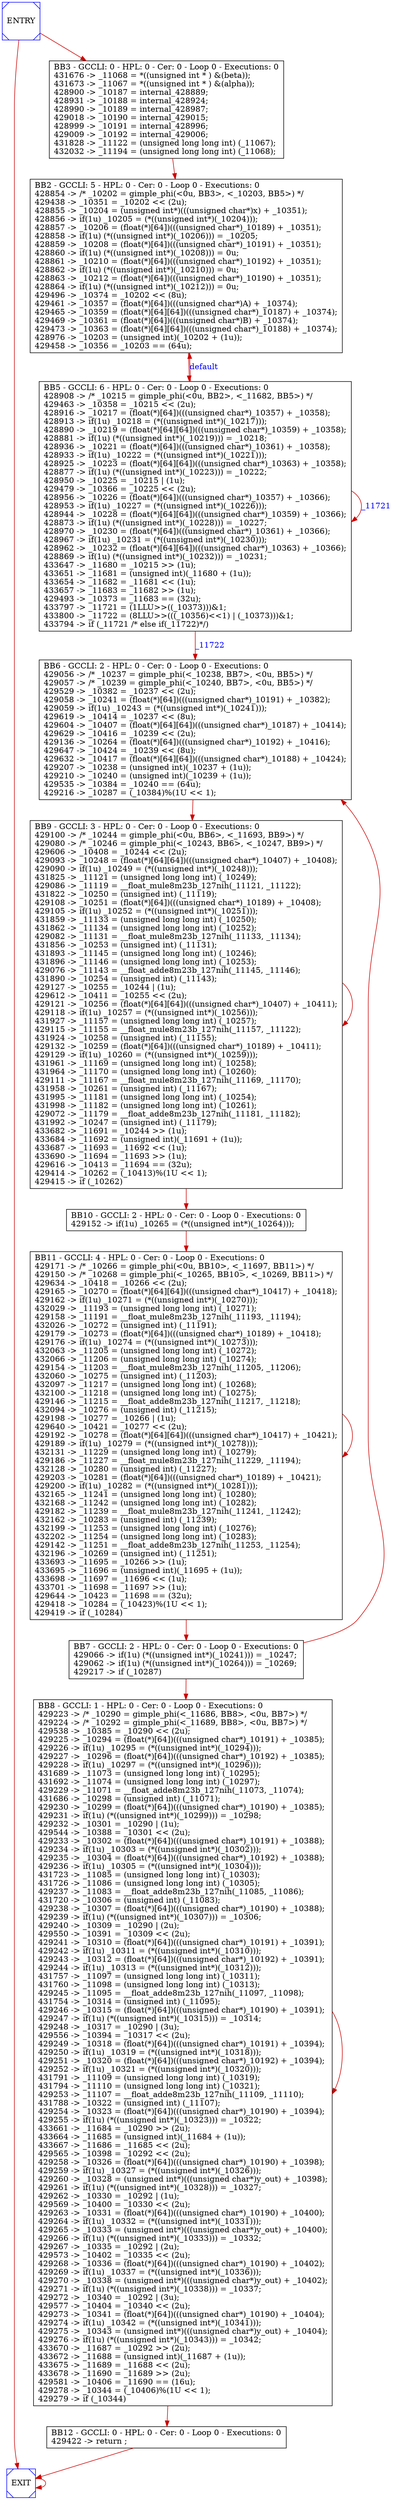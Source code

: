 digraph G {
0[color=blue,shape=Msquare, label="ENTRY"];
1[color=blue,shape=Msquare, label="EXIT"];
2[shape=box, label="BB2 - GCCLI: 5 - HPL: 0 - Cer: 0 - Loop 0 - Executions: 0\l428854 -> /* _10202 = gimple_phi(<0u, BB3>, <_10203, BB5>) */\l429438 -> _10351 = _10202 << (2u);\l428855 -> _10204 = (unsigned int*)(((unsigned char*)x) + _10351);\l428856 -> if(1u) _10205 = (*((unsigned int*)(_10204)));\l428857 -> _10206 = (float(*)[64])(((unsigned char*)_10189) + _10351);\l428858 -> if(1u) (*((unsigned int*)(_10206))) = _10205;\l428859 -> _10208 = (float(*)[64])(((unsigned char*)_10191) + _10351);\l428860 -> if(1u) (*((unsigned int*)(_10208))) = 0u;\l428861 -> _10210 = (float(*)[64])(((unsigned char*)_10192) + _10351);\l428862 -> if(1u) (*((unsigned int*)(_10210))) = 0u;\l428863 -> _10212 = (float(*)[64])(((unsigned char*)_10190) + _10351);\l428864 -> if(1u) (*((unsigned int*)(_10212))) = 0u;\l429496 -> _10374 = _10202 << (8u);\l429461 -> _10357 = (float(*)[64])(((unsigned char*)A) + _10374);\l429465 -> _10359 = (float(*)[64][64])(((unsigned char*)_10187) + _10374);\l429469 -> _10361 = (float(*)[64])(((unsigned char*)B) + _10374);\l429473 -> _10363 = (float(*)[64][64])(((unsigned char*)_10188) + _10374);\l428976 -> _10203 = (unsigned int)(_10202 + (1u));\l429458 -> _10356 = _10203 == (64u);\l"];
3[shape=box, label="BB3 - GCCLI: 0 - HPL: 0 - Cer: 0 - Loop 0 - Executions: 0\n431676 -> _11068 = *((unsigned int * ) &(beta));\l431673 -> _11067 = *((unsigned int * ) &(alpha));\l428900 -> _10187 = internal_428889;\l428931 -> _10188 = internal_428924;\l428990 -> _10189 = internal_428987;\l429018 -> _10190 = internal_429015;\l428999 -> _10191 = internal_428996;\l429009 -> _10192 = internal_429006;\l431828 -> _11122 = (unsigned long long int) (_11067);\l432032 -> _11194 = (unsigned long long int) (_11068);\l"];
4[shape=box, label="BB5 - GCCLI: 6 - HPL: 0 - Cer: 0 - Loop 0 - Executions: 0\l428908 -> /* _10215 = gimple_phi(<0u, BB2>, <_11682, BB5>) */\l429463 -> _10358 = _10215 << (2u);\l428916 -> _10217 = (float(*)[64])(((unsigned char*)_10357) + _10358);\l428913 -> if(1u) _10218 = (*((unsigned int*)(_10217)));\l428890 -> _10219 = (float(*)[64][64])(((unsigned char*)_10359) + _10358);\l428881 -> if(1u) (*((unsigned int*)(_10219))) = _10218;\l428936 -> _10221 = (float(*)[64])(((unsigned char*)_10361) + _10358);\l428933 -> if(1u) _10222 = (*((unsigned int*)(_10221)));\l428925 -> _10223 = (float(*)[64][64])(((unsigned char*)_10363) + _10358);\l428877 -> if(1u) (*((unsigned int*)(_10223))) = _10222;\l428950 -> _10225 = _10215 | (1u);\l429479 -> _10366 = _10225 << (2u);\l428956 -> _10226 = (float(*)[64])(((unsigned char*)_10357) + _10366);\l428953 -> if(1u) _10227 = (*((unsigned int*)(_10226)));\l428944 -> _10228 = (float(*)[64][64])(((unsigned char*)_10359) + _10366);\l428873 -> if(1u) (*((unsigned int*)(_10228))) = _10227;\l428970 -> _10230 = (float(*)[64])(((unsigned char*)_10361) + _10366);\l428967 -> if(1u) _10231 = (*((unsigned int*)(_10230)));\l428962 -> _10232 = (float(*)[64][64])(((unsigned char*)_10363) + _10366);\l428869 -> if(1u) (*((unsigned int*)(_10232))) = _10231;\l433647 -> _11680 = _10215 >> (1u);\l433651 -> _11681 = (unsigned int)(_11680 + (1u));\l433654 -> _11682 = _11681 << (1u);\l433657 -> _11683 = _11682 >> (1u);\l429493 -> _10373 = _11683 == (32u);\l433797 -> _11721 = (1LLU>>((_10373)))&1;\l433800 -> _11722 = (8LLU>>(((_10356)<<1) | (_10373)))&1;\l433794 -> if (_11721 /* else if(_11722)*/)\l"];
5[shape=box, label="BB6 - GCCLI: 2 - HPL: 0 - Cer: 0 - Loop 0 - Executions: 0\l429056 -> /* _10237 = gimple_phi(<_10238, BB7>, <0u, BB5>) */\l429057 -> /* _10239 = gimple_phi(<_10240, BB7>, <0u, BB5>) */\l429529 -> _10382 = _10237 << (2u);\l429058 -> _10241 = (float(*)[64])(((unsigned char*)_10191) + _10382);\l429059 -> if(1u) _10243 = (*((unsigned int*)(_10241)));\l429619 -> _10414 = _10237 << (8u);\l429604 -> _10407 = (float(*)[64][64])(((unsigned char*)_10187) + _10414);\l429629 -> _10416 = _10239 << (2u);\l429136 -> _10264 = (float(*)[64])(((unsigned char*)_10192) + _10416);\l429647 -> _10424 = _10239 << (8u);\l429632 -> _10417 = (float(*)[64][64])(((unsigned char*)_10188) + _10424);\l429207 -> _10238 = (unsigned int)(_10237 + (1u));\l429210 -> _10240 = (unsigned int)(_10239 + (1u));\l429535 -> _10384 = _10240 == (64u);\l429216 -> _10287 = (_10384)%(1U << 1);\l"];
6[shape=box, label="BB7 - GCCLI: 2 - HPL: 0 - Cer: 0 - Loop 0 - Executions: 0\n429066 -> if(1u) (*((unsigned int*)(_10241))) = _10247;\l429062 -> if(1u) (*((unsigned int*)(_10264))) = _10269;\l429217 -> if (_10287)\l"];
7[shape=box, label="BB8 - GCCLI: 1 - HPL: 0 - Cer: 0 - Loop 0 - Executions: 0\l429223 -> /* _10290 = gimple_phi(<_11686, BB8>, <0u, BB7>) */\l429224 -> /* _10292 = gimple_phi(<_11689, BB8>, <0u, BB7>) */\l429538 -> _10385 = _10290 << (2u);\l429225 -> _10294 = (float(*)[64])(((unsigned char*)_10191) + _10385);\l429226 -> if(1u) _10295 = (*((unsigned int*)(_10294)));\l429227 -> _10296 = (float(*)[64])(((unsigned char*)_10192) + _10385);\l429228 -> if(1u) _10297 = (*((unsigned int*)(_10296)));\l431689 -> _11073 = (unsigned long long int) (_10295);\l431692 -> _11074 = (unsigned long long int) (_10297);\l429229 -> _11071 = __float_adde8m23b_127nih(_11073, _11074);\l431686 -> _10298 = (unsigned int) (_11071);\l429230 -> _10299 = (float(*)[64])(((unsigned char*)_10190) + _10385);\l429231 -> if(1u) (*((unsigned int*)(_10299))) = _10298;\l429232 -> _10301 = _10290 | (1u);\l429544 -> _10388 = _10301 << (2u);\l429233 -> _10302 = (float(*)[64])(((unsigned char*)_10191) + _10388);\l429234 -> if(1u) _10303 = (*((unsigned int*)(_10302)));\l429235 -> _10304 = (float(*)[64])(((unsigned char*)_10192) + _10388);\l429236 -> if(1u) _10305 = (*((unsigned int*)(_10304)));\l431723 -> _11085 = (unsigned long long int) (_10303);\l431726 -> _11086 = (unsigned long long int) (_10305);\l429237 -> _11083 = __float_adde8m23b_127nih(_11085, _11086);\l431720 -> _10306 = (unsigned int) (_11083);\l429238 -> _10307 = (float(*)[64])(((unsigned char*)_10190) + _10388);\l429239 -> if(1u) (*((unsigned int*)(_10307))) = _10306;\l429240 -> _10309 = _10290 | (2u);\l429550 -> _10391 = _10309 << (2u);\l429241 -> _10310 = (float(*)[64])(((unsigned char*)_10191) + _10391);\l429242 -> if(1u) _10311 = (*((unsigned int*)(_10310)));\l429243 -> _10312 = (float(*)[64])(((unsigned char*)_10192) + _10391);\l429244 -> if(1u) _10313 = (*((unsigned int*)(_10312)));\l431757 -> _11097 = (unsigned long long int) (_10311);\l431760 -> _11098 = (unsigned long long int) (_10313);\l429245 -> _11095 = __float_adde8m23b_127nih(_11097, _11098);\l431754 -> _10314 = (unsigned int) (_11095);\l429246 -> _10315 = (float(*)[64])(((unsigned char*)_10190) + _10391);\l429247 -> if(1u) (*((unsigned int*)(_10315))) = _10314;\l429248 -> _10317 = _10290 | (3u);\l429556 -> _10394 = _10317 << (2u);\l429249 -> _10318 = (float(*)[64])(((unsigned char*)_10191) + _10394);\l429250 -> if(1u) _10319 = (*((unsigned int*)(_10318)));\l429251 -> _10320 = (float(*)[64])(((unsigned char*)_10192) + _10394);\l429252 -> if(1u) _10321 = (*((unsigned int*)(_10320)));\l431791 -> _11109 = (unsigned long long int) (_10319);\l431794 -> _11110 = (unsigned long long int) (_10321);\l429253 -> _11107 = __float_adde8m23b_127nih(_11109, _11110);\l431788 -> _10322 = (unsigned int) (_11107);\l429254 -> _10323 = (float(*)[64])(((unsigned char*)_10190) + _10394);\l429255 -> if(1u) (*((unsigned int*)(_10323))) = _10322;\l433661 -> _11684 = _10290 >> (2u);\l433664 -> _11685 = (unsigned int)(_11684 + (1u));\l433667 -> _11686 = _11685 << (2u);\l429565 -> _10398 = _10292 << (2u);\l429258 -> _10326 = (float(*)[64])(((unsigned char*)_10190) + _10398);\l429259 -> if(1u) _10327 = (*((unsigned int*)(_10326)));\l429260 -> _10328 = (unsigned int*)(((unsigned char*)y_out) + _10398);\l429261 -> if(1u) (*((unsigned int*)(_10328))) = _10327;\l429262 -> _10330 = _10292 | (1u);\l429569 -> _10400 = _10330 << (2u);\l429263 -> _10331 = (float(*)[64])(((unsigned char*)_10190) + _10400);\l429264 -> if(1u) _10332 = (*((unsigned int*)(_10331)));\l429265 -> _10333 = (unsigned int*)(((unsigned char*)y_out) + _10400);\l429266 -> if(1u) (*((unsigned int*)(_10333))) = _10332;\l429267 -> _10335 = _10292 | (2u);\l429573 -> _10402 = _10335 << (2u);\l429268 -> _10336 = (float(*)[64])(((unsigned char*)_10190) + _10402);\l429269 -> if(1u) _10337 = (*((unsigned int*)(_10336)));\l429270 -> _10338 = (unsigned int*)(((unsigned char*)y_out) + _10402);\l429271 -> if(1u) (*((unsigned int*)(_10338))) = _10337;\l429272 -> _10340 = _10292 | (3u);\l429577 -> _10404 = _10340 << (2u);\l429273 -> _10341 = (float(*)[64])(((unsigned char*)_10190) + _10404);\l429274 -> if(1u) _10342 = (*((unsigned int*)(_10341)));\l429275 -> _10343 = (unsigned int*)(((unsigned char*)y_out) + _10404);\l429276 -> if(1u) (*((unsigned int*)(_10343))) = _10342;\l433670 -> _11687 = _10292 >> (2u);\l433672 -> _11688 = (unsigned int)(_11687 + (1u));\l433675 -> _11689 = _11688 << (2u);\l433678 -> _11690 = _11689 >> (2u);\l429581 -> _10406 = _11690 == (16u);\l429278 -> _10344 = (_10406)%(1U << 1);\l429279 -> if (_10344)\l"];
8[shape=box, label="BB9 - GCCLI: 3 - HPL: 0 - Cer: 0 - Loop 0 - Executions: 0\l429100 -> /* _10244 = gimple_phi(<0u, BB6>, <_11693, BB9>) */\l429080 -> /* _10246 = gimple_phi(<_10243, BB6>, <_10247, BB9>) */\l429606 -> _10408 = _10244 << (2u);\l429093 -> _10248 = (float(*)[64][64])(((unsigned char*)_10407) + _10408);\l429090 -> if(1u) _10249 = (*((unsigned int*)(_10248)));\l431825 -> _11121 = (unsigned long long int) (_10249);\l429086 -> _11119 = __float_mule8m23b_127nih(_11121, _11122);\l431822 -> _10250 = (unsigned int) (_11119);\l429108 -> _10251 = (float(*)[64])(((unsigned char*)_10189) + _10408);\l429105 -> if(1u) _10252 = (*((unsigned int*)(_10251)));\l431859 -> _11133 = (unsigned long long int) (_10250);\l431862 -> _11134 = (unsigned long long int) (_10252);\l429082 -> _11131 = __float_mule8m23b_127nih(_11133, _11134);\l431856 -> _10253 = (unsigned int) (_11131);\l431893 -> _11145 = (unsigned long long int) (_10246);\l431896 -> _11146 = (unsigned long long int) (_10253);\l429076 -> _11143 = __float_adde8m23b_127nih(_11145, _11146);\l431890 -> _10254 = (unsigned int) (_11143);\l429127 -> _10255 = _10244 | (1u);\l429612 -> _10411 = _10255 << (2u);\l429121 -> _10256 = (float(*)[64][64])(((unsigned char*)_10407) + _10411);\l429118 -> if(1u) _10257 = (*((unsigned int*)(_10256)));\l431927 -> _11157 = (unsigned long long int) (_10257);\l429115 -> _11155 = __float_mule8m23b_127nih(_11157, _11122);\l431924 -> _10258 = (unsigned int) (_11155);\l429132 -> _10259 = (float(*)[64])(((unsigned char*)_10189) + _10411);\l429129 -> if(1u) _10260 = (*((unsigned int*)(_10259)));\l431961 -> _11169 = (unsigned long long int) (_10258);\l431964 -> _11170 = (unsigned long long int) (_10260);\l429111 -> _11167 = __float_mule8m23b_127nih(_11169, _11170);\l431958 -> _10261 = (unsigned int) (_11167);\l431995 -> _11181 = (unsigned long long int) (_10254);\l431998 -> _11182 = (unsigned long long int) (_10261);\l429072 -> _11179 = __float_adde8m23b_127nih(_11181, _11182);\l431992 -> _10247 = (unsigned int) (_11179);\l433682 -> _11691 = _10244 >> (1u);\l433684 -> _11692 = (unsigned int)(_11691 + (1u));\l433687 -> _11693 = _11692 << (1u);\l433690 -> _11694 = _11693 >> (1u);\l429616 -> _10413 = _11694 == (32u);\l429414 -> _10262 = (_10413)%(1U << 1);\l429415 -> if (_10262)\l"];
9[shape=box, label="BB10 - GCCLI: 2 - HPL: 0 - Cer: 0 - Loop 0 - Executions: 0\n429152 -> if(1u) _10265 = (*((unsigned int*)(_10264)));\l"];
10[shape=box, label="BB11 - GCCLI: 4 - HPL: 0 - Cer: 0 - Loop 0 - Executions: 0\l429171 -> /* _10266 = gimple_phi(<0u, BB10>, <_11697, BB11>) */\l429150 -> /* _10268 = gimple_phi(<_10265, BB10>, <_10269, BB11>) */\l429634 -> _10418 = _10266 << (2u);\l429165 -> _10270 = (float(*)[64][64])(((unsigned char*)_10417) + _10418);\l429162 -> if(1u) _10271 = (*((unsigned int*)(_10270)));\l432029 -> _11193 = (unsigned long long int) (_10271);\l429158 -> _11191 = __float_mule8m23b_127nih(_11193, _11194);\l432026 -> _10272 = (unsigned int) (_11191);\l429179 -> _10273 = (float(*)[64])(((unsigned char*)_10189) + _10418);\l429176 -> if(1u) _10274 = (*((unsigned int*)(_10273)));\l432063 -> _11205 = (unsigned long long int) (_10272);\l432066 -> _11206 = (unsigned long long int) (_10274);\l429154 -> _11203 = __float_mule8m23b_127nih(_11205, _11206);\l432060 -> _10275 = (unsigned int) (_11203);\l432097 -> _11217 = (unsigned long long int) (_10268);\l432100 -> _11218 = (unsigned long long int) (_10275);\l429146 -> _11215 = __float_adde8m23b_127nih(_11217, _11218);\l432094 -> _10276 = (unsigned int) (_11215);\l429198 -> _10277 = _10266 | (1u);\l429640 -> _10421 = _10277 << (2u);\l429192 -> _10278 = (float(*)[64][64])(((unsigned char*)_10417) + _10421);\l429189 -> if(1u) _10279 = (*((unsigned int*)(_10278)));\l432131 -> _11229 = (unsigned long long int) (_10279);\l429186 -> _11227 = __float_mule8m23b_127nih(_11229, _11194);\l432128 -> _10280 = (unsigned int) (_11227);\l429203 -> _10281 = (float(*)[64])(((unsigned char*)_10189) + _10421);\l429200 -> if(1u) _10282 = (*((unsigned int*)(_10281)));\l432165 -> _11241 = (unsigned long long int) (_10280);\l432168 -> _11242 = (unsigned long long int) (_10282);\l429182 -> _11239 = __float_mule8m23b_127nih(_11241, _11242);\l432162 -> _10283 = (unsigned int) (_11239);\l432199 -> _11253 = (unsigned long long int) (_10276);\l432202 -> _11254 = (unsigned long long int) (_10283);\l429142 -> _11251 = __float_adde8m23b_127nih(_11253, _11254);\l432196 -> _10269 = (unsigned int) (_11251);\l433693 -> _11695 = _10266 >> (1u);\l433695 -> _11696 = (unsigned int)(_11695 + (1u));\l433698 -> _11697 = _11696 << (1u);\l433701 -> _11698 = _11697 >> (1u);\l429644 -> _10423 = _11698 == (32u);\l429418 -> _10284 = (_10423)%(1U << 1);\l429419 -> if (_10284)\l"];
11[shape=box, label="BB12 - GCCLI: 0 - HPL: 0 - Cer: 0 - Loop 0 - Executions: 0\n429422 -> return ;\l"];
0->3 [fontcolor=blue, color=red3];
1->1 [fontcolor=blue, color=red3];
2->4 [fontcolor=blue, color=red3];
3->2 [fontcolor=blue, color=red3];
4->4 [fontcolor=blue, color=red3,label="_11721"];
4->5 [fontcolor=blue, color=red3,label="_11722"];
4->2 [fontcolor=blue, color=red3,label="default"];
5->8 [fontcolor=blue, color=red3];
6->7 [fontcolor=blue, color=red3];
6->5 [fontcolor=blue, color=red3];
7->11 [fontcolor=blue, color=red3];
7->7 [fontcolor=blue, color=red3];
8->9 [fontcolor=blue, color=red3];
8->8 [fontcolor=blue, color=red3];
9->10 [fontcolor=blue, color=red3];
10->6 [fontcolor=blue, color=red3];
10->10 [fontcolor=blue, color=red3];
11->1 [fontcolor=blue, color=red3];
0->1 [fontcolor=blue, color=red3];
}
